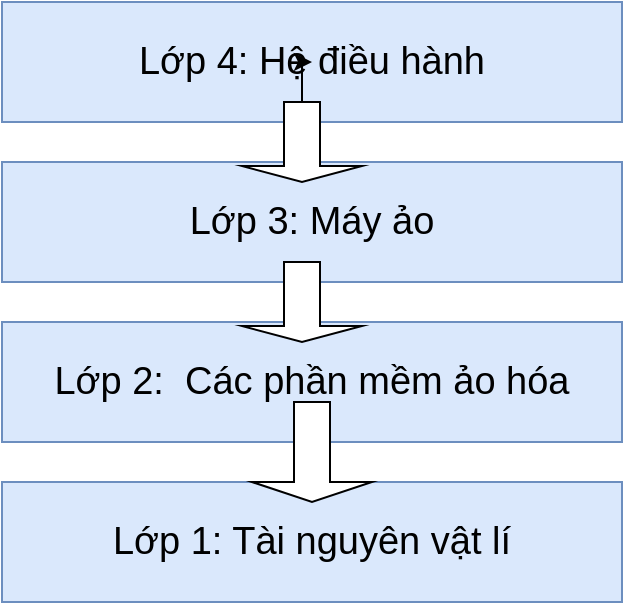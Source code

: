 <mxfile version="13.7.9" type="github">
  <diagram id="pDvoRchloZrPpNPLZInG" name="Page-1">
    <mxGraphModel dx="799" dy="465" grid="1" gridSize="10" guides="1" tooltips="1" connect="1" arrows="1" fold="1" page="1" pageScale="1" pageWidth="1169" pageHeight="826" math="0" shadow="0">
      <root>
        <mxCell id="0" />
        <mxCell id="1" parent="0" />
        <mxCell id="fwUX8foP0lUSFtVP6drE-1" value="&lt;font style=&quot;font-size: 19px&quot;&gt;Lớp 4: Hệ điều hành&lt;/font&gt;" style="rounded=0;whiteSpace=wrap;html=1;fillColor=#dae8fc;strokeColor=#6c8ebf;" vertex="1" parent="1">
          <mxGeometry x="170" y="80" width="310" height="60" as="geometry" />
        </mxCell>
        <mxCell id="fwUX8foP0lUSFtVP6drE-2" value="&lt;font style=&quot;font-size: 19px&quot;&gt;Lớp 3: Máy ảo&lt;/font&gt;" style="rounded=0;whiteSpace=wrap;html=1;fillColor=#dae8fc;strokeColor=#6c8ebf;" vertex="1" parent="1">
          <mxGeometry x="170" y="160" width="310" height="60" as="geometry" />
        </mxCell>
        <mxCell id="fwUX8foP0lUSFtVP6drE-3" value="Lớp 2:&amp;nbsp; Các phần mềm ảo hóa" style="rounded=0;whiteSpace=wrap;html=1;fillColor=#dae8fc;strokeColor=#6c8ebf;fontSize=19;" vertex="1" parent="1">
          <mxGeometry x="170" y="240" width="310" height="60" as="geometry" />
        </mxCell>
        <mxCell id="fwUX8foP0lUSFtVP6drE-4" value="&lt;font style=&quot;font-size: 19px&quot;&gt;Lớp 1: Tài nguyên vật lí&lt;/font&gt;" style="rounded=0;whiteSpace=wrap;html=1;fillColor=#dae8fc;strokeColor=#6c8ebf;" vertex="1" parent="1">
          <mxGeometry x="170" y="320" width="310" height="60" as="geometry" />
        </mxCell>
        <mxCell id="fwUX8foP0lUSFtVP6drE-6" style="edgeStyle=orthogonalEdgeStyle;rounded=0;orthogonalLoop=1;jettySize=auto;html=1;fontSize=19;" edge="1" parent="1" source="fwUX8foP0lUSFtVP6drE-5" target="fwUX8foP0lUSFtVP6drE-1">
          <mxGeometry relative="1" as="geometry" />
        </mxCell>
        <mxCell id="fwUX8foP0lUSFtVP6drE-5" value="" style="shape=singleArrow;direction=south;whiteSpace=wrap;html=1;fontSize=19;" vertex="1" parent="1">
          <mxGeometry x="290" y="130" width="60" height="40" as="geometry" />
        </mxCell>
        <mxCell id="fwUX8foP0lUSFtVP6drE-7" value="" style="shape=singleArrow;direction=south;whiteSpace=wrap;html=1;fontSize=19;" vertex="1" parent="1">
          <mxGeometry x="290" y="210" width="60" height="40" as="geometry" />
        </mxCell>
        <mxCell id="fwUX8foP0lUSFtVP6drE-8" value="" style="shape=singleArrow;direction=south;whiteSpace=wrap;html=1;fontSize=19;" vertex="1" parent="1">
          <mxGeometry x="295" y="280" width="60" height="50" as="geometry" />
        </mxCell>
      </root>
    </mxGraphModel>
  </diagram>
</mxfile>
